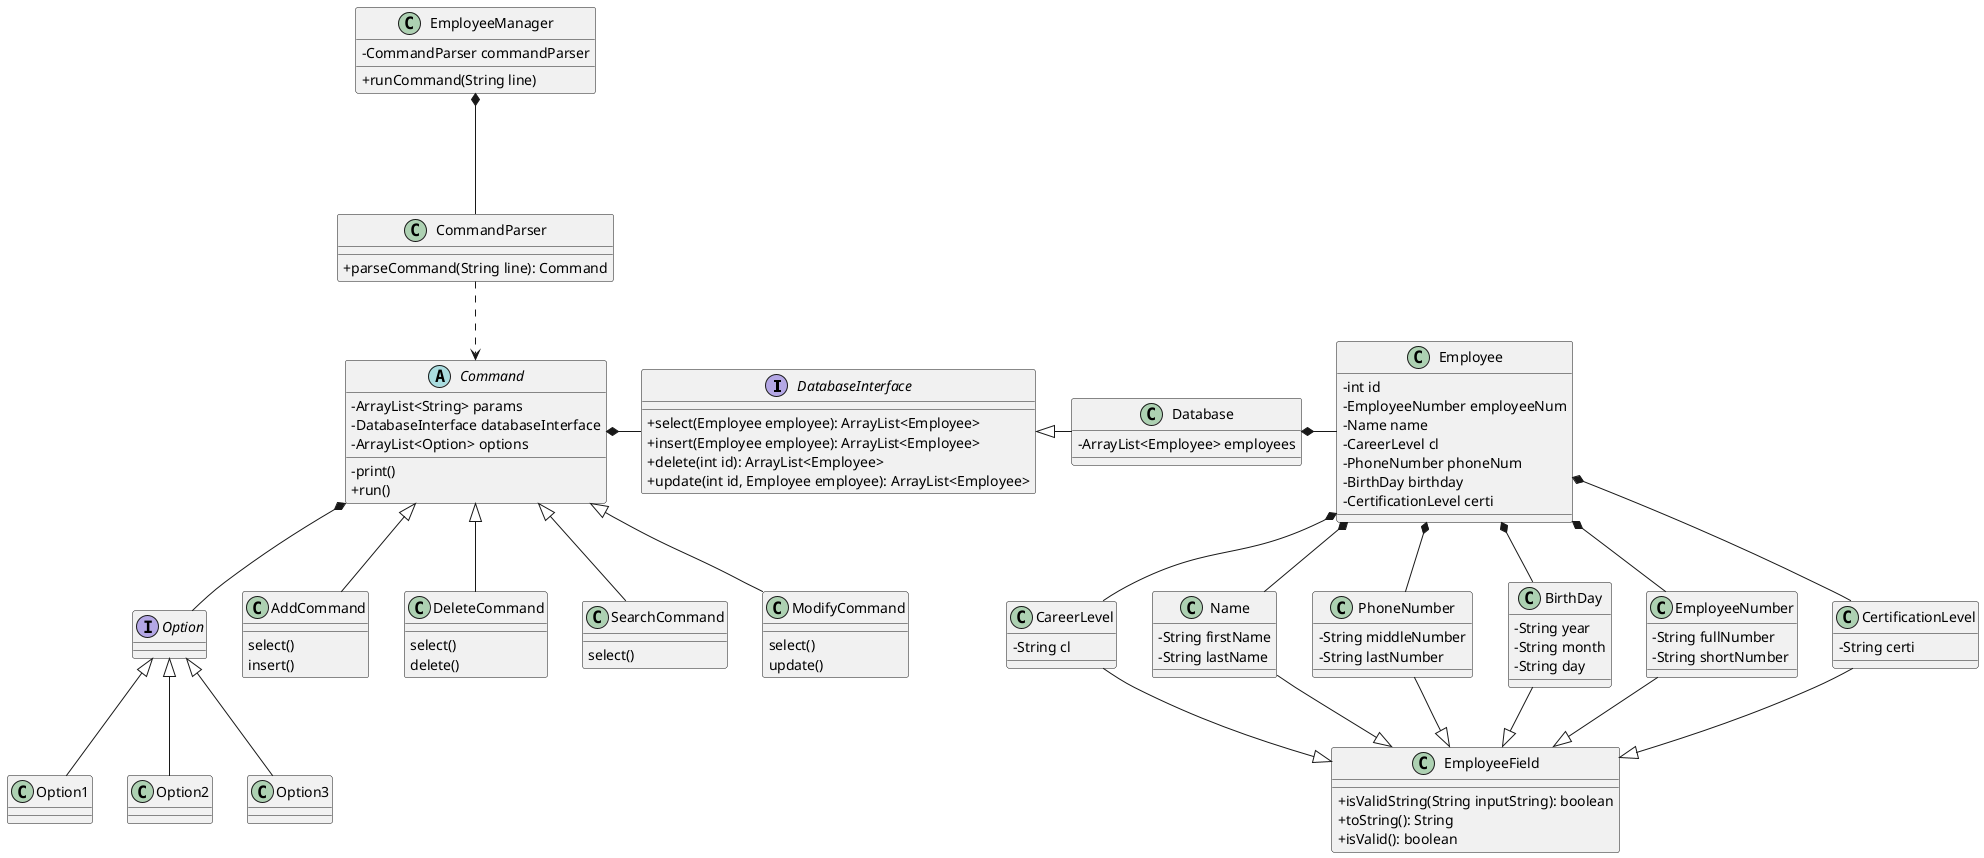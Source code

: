 @startuml
'https://plantuml.com/class-diagram

skinparam classAttributeIconSize 0

Interface DatabaseInterface

class EmployeeManager {
    -CommandParser commandParser

    +runCommand(String line)
}

class Name {
    - String firstName
    - String lastName
}

class PhoneNumber {
    - String middleNumber
    - String lastNumber
}


class BirthDay {
    - String year
    - String month
    - String day
}

class EmployeeNumber {
    - String fullNumber
    - String shortNumber
}

class CertificationLevel {
    - String certi
}

class CareerLevel {
    - String cl
}

class Employee {
    -int id
    -EmployeeNumber employeeNum
    -Name name
    -CareerLevel cl
    -PhoneNumber phoneNum
    -BirthDay birthday
    -CertificationLevel certi

'    + getFirstName()
'    + getLastName()
}

class EmployeeField {
    + isValidString(String inputString): boolean
    + toString(): String
    + isValid(): boolean
}

interface Option {

}

class Option1 {

}

class Option2 {

}

class Option3 {

}

'class SearchManager {
'    + search(): ArrayList<Employee>
'}

class CommandParser {
    +parseCommand(String line): Command
}


interface DatabaseInterface {
    +select(Employee employee): ArrayList<Employee>
    +insert(Employee employee): ArrayList<Employee>
    +delete(int id): ArrayList<Employee>
    +update(int id, Employee employee): ArrayList<Employee>
}

class Database {
'    - SearchManager searchManager
    - ArrayList<Employee> employees
}

abstract class Command {
    - ArrayList<String> params
    - DatabaseInterface databaseInterface
    - ArrayList<Option> options
'    - Comparable comparable


    - print()
    + run()
}

class AddCommand {
    select()
    insert()
}

class DeleteCommand {
    select()
    delete()
}

class SearchCommand {
    select()
}

class ModifyCommand {
    select()
    update()
}
CommandParser ..> Command
EmployeeManager *--- CommandParser
Database *- Employee

'Database *-- SearchManager

Command <|-- DeleteCommand
Command <|-- SearchCommand
Command <|-- ModifyCommand

Command *- DatabaseInterface
Command *-- Option

DatabaseInterface <|- Database

Command <|-- AddCommand


Option <|-- Option1
Option <|-- Option2
Option <|-- Option3

Employee *-- PhoneNumber
Employee *-- Name
Employee *-- BirthDay
Employee *-- EmployeeNumber
Employee *-- CareerLevel
Employee *-- CertificationLevel

PhoneNumber --|> EmployeeField
Name --|> EmployeeField
BirthDay --|> EmployeeField
EmployeeNumber --|> EmployeeField
CareerLevel --|> EmployeeField
CertificationLevel --|> EmployeeField


@enduml
